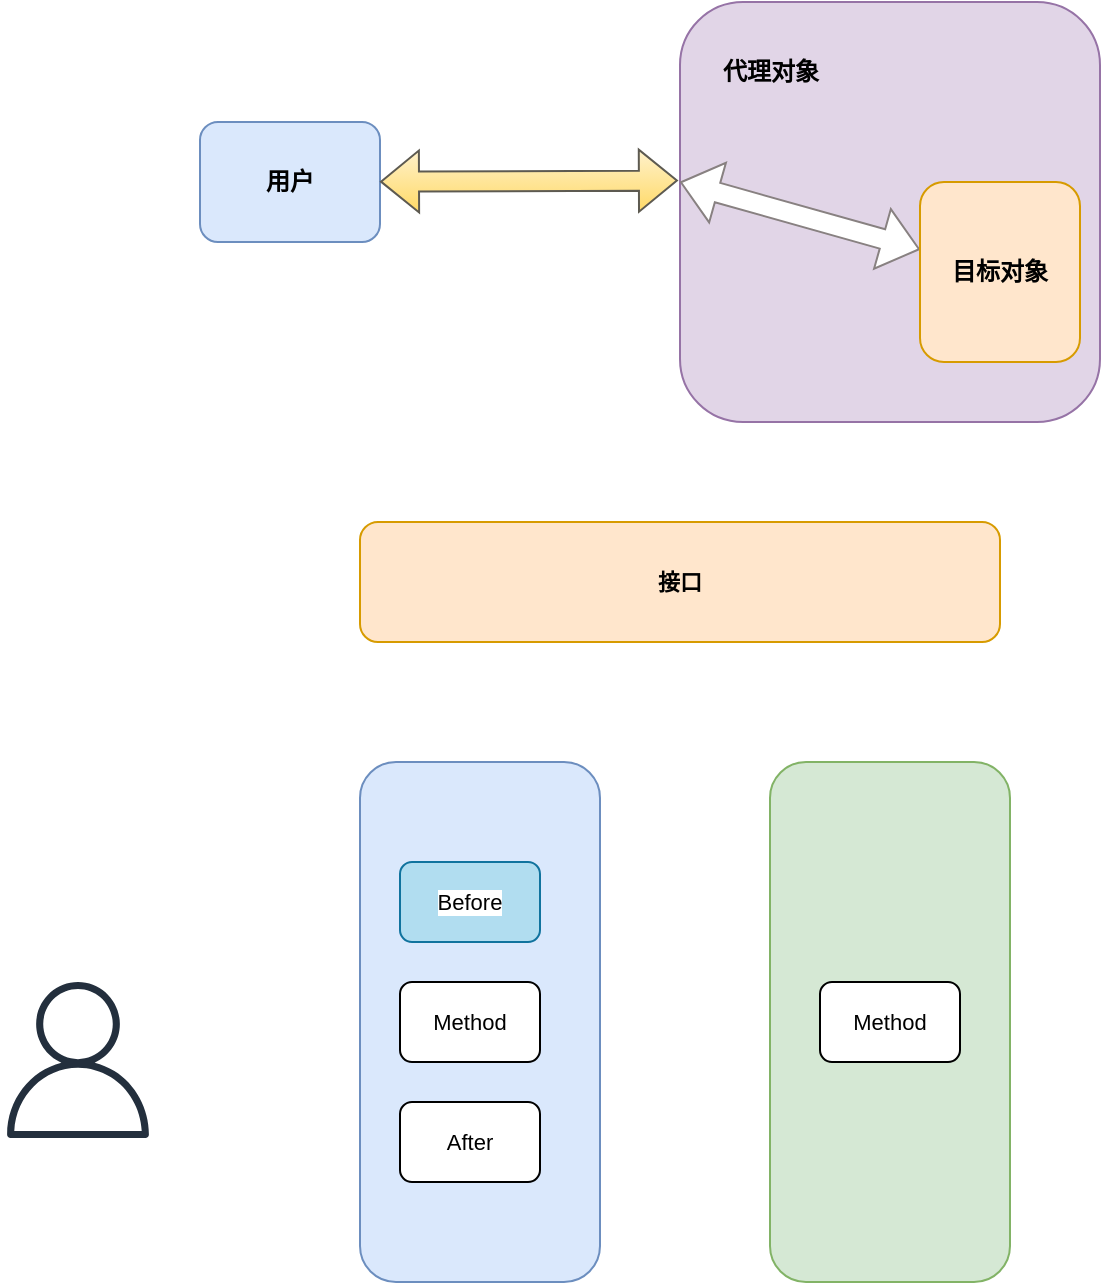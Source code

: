 <mxfile version="24.6.4" type="github">
  <diagram name="第 1 页" id="izIii_JESJJY3JAG5Sft">
    <mxGraphModel dx="842" dy="500" grid="1" gridSize="10" guides="1" tooltips="1" connect="1" arrows="1" fold="1" page="1" pageScale="1" pageWidth="827" pageHeight="1169" math="0" shadow="0">
      <root>
        <mxCell id="0" />
        <mxCell id="1" parent="0" />
        <mxCell id="vYFC1NBr9LwYnLEGRXNk-1" value="&lt;b&gt;用户&lt;/b&gt;" style="rounded=1;whiteSpace=wrap;html=1;fillColor=#dae8fc;strokeColor=#6c8ebf;" vertex="1" parent="1">
          <mxGeometry x="120" y="250" width="90" height="60" as="geometry" />
        </mxCell>
        <mxCell id="vYFC1NBr9LwYnLEGRXNk-2" value="&lt;p style=&quot;line-height: 100%;&quot;&gt;&lt;br&gt;&lt;/p&gt;" style="whiteSpace=wrap;html=1;aspect=fixed;align=left;fillColor=#e1d5e7;strokeColor=#9673a6;rounded=1;" vertex="1" parent="1">
          <mxGeometry x="360" y="190" width="210" height="210" as="geometry" />
        </mxCell>
        <mxCell id="vYFC1NBr9LwYnLEGRXNk-9" style="rounded=0;orthogonalLoop=1;jettySize=auto;html=1;shape=flexArrow;startArrow=block;strokeWidth=1;strokeColor=#888181;fillColor=default;endSize=6;gradientColor=none;arcSize=20;" edge="1" parent="1" source="vYFC1NBr9LwYnLEGRXNk-5">
          <mxGeometry relative="1" as="geometry">
            <mxPoint x="360" y="280" as="targetPoint" />
          </mxGeometry>
        </mxCell>
        <mxCell id="vYFC1NBr9LwYnLEGRXNk-5" value="&lt;b&gt;目标对象&lt;/b&gt;" style="rounded=1;whiteSpace=wrap;html=1;fillColor=#ffe6cc;strokeColor=#d79b00;" vertex="1" parent="1">
          <mxGeometry x="480" y="280" width="80" height="90" as="geometry" />
        </mxCell>
        <mxCell id="vYFC1NBr9LwYnLEGRXNk-6" value="&lt;b&gt;代理对象&lt;/b&gt;" style="text;html=1;align=center;verticalAlign=middle;resizable=0;points=[];autosize=1;strokeColor=none;fillColor=none;" vertex="1" parent="1">
          <mxGeometry x="370" y="210" width="70" height="30" as="geometry" />
        </mxCell>
        <mxCell id="vYFC1NBr9LwYnLEGRXNk-7" style="rounded=0;orthogonalLoop=1;jettySize=auto;html=1;entryX=-0.005;entryY=0.425;entryDx=0;entryDy=0;entryPerimeter=0;shape=flexArrow;shadow=0;endArrow=block;startArrow=block;fillColor=#fff2cc;strokeColor=#5d5a51;gradientColor=#ffd966;" edge="1" parent="1" source="vYFC1NBr9LwYnLEGRXNk-1" target="vYFC1NBr9LwYnLEGRXNk-2">
          <mxGeometry relative="1" as="geometry" />
        </mxCell>
        <mxCell id="vYFC1NBr9LwYnLEGRXNk-11" value="" style="sketch=0;outlineConnect=0;fontColor=#232F3E;gradientColor=none;fillColor=#232F3D;strokeColor=none;dashed=0;verticalLabelPosition=bottom;verticalAlign=top;align=center;html=1;fontSize=12;fontStyle=0;aspect=fixed;pointerEvents=1;shape=mxgraph.aws4.user;fontFamily=Helvetica;labelBackgroundColor=default;" vertex="1" parent="1">
          <mxGeometry x="20" y="680" width="78" height="78" as="geometry" />
        </mxCell>
        <mxCell id="vYFC1NBr9LwYnLEGRXNk-13" value="" style="rounded=1;whiteSpace=wrap;html=1;fontFamily=Helvetica;fontSize=11;labelBackgroundColor=default;fillColor=#dae8fc;strokeColor=#6c8ebf;" vertex="1" parent="1">
          <mxGeometry x="200" y="570" width="120" height="260" as="geometry" />
        </mxCell>
        <mxCell id="vYFC1NBr9LwYnLEGRXNk-15" value="Before" style="rounded=1;whiteSpace=wrap;html=1;fontFamily=Helvetica;fontSize=11;labelBackgroundColor=default;fillColor=#b1ddf0;strokeColor=#10739e;arcSize=15;fillStyle=auto;" vertex="1" parent="1">
          <mxGeometry x="220" y="620" width="70" height="40" as="geometry" />
        </mxCell>
        <mxCell id="vYFC1NBr9LwYnLEGRXNk-16" value="Method" style="rounded=1;whiteSpace=wrap;html=1;fontFamily=Helvetica;fontSize=11;fontColor=default;labelBackgroundColor=default;" vertex="1" parent="1">
          <mxGeometry x="220" y="680" width="70" height="40" as="geometry" />
        </mxCell>
        <mxCell id="vYFC1NBr9LwYnLEGRXNk-17" value="After" style="rounded=1;whiteSpace=wrap;html=1;fontFamily=Helvetica;fontSize=11;fontColor=default;labelBackgroundColor=default;" vertex="1" parent="1">
          <mxGeometry x="220" y="740" width="70" height="40" as="geometry" />
        </mxCell>
        <mxCell id="vYFC1NBr9LwYnLEGRXNk-18" value="" style="rounded=1;whiteSpace=wrap;html=1;fontFamily=Helvetica;fontSize=11;labelBackgroundColor=default;fillColor=#d5e8d4;strokeColor=#82b366;" vertex="1" parent="1">
          <mxGeometry x="405" y="570" width="120" height="260" as="geometry" />
        </mxCell>
        <mxCell id="vYFC1NBr9LwYnLEGRXNk-19" value="Method" style="rounded=1;whiteSpace=wrap;html=1;fontFamily=Helvetica;fontSize=11;fontColor=default;labelBackgroundColor=default;" vertex="1" parent="1">
          <mxGeometry x="430" y="680" width="70" height="40" as="geometry" />
        </mxCell>
        <mxCell id="vYFC1NBr9LwYnLEGRXNk-20" value="&lt;b&gt;接口&lt;/b&gt;" style="rounded=1;whiteSpace=wrap;html=1;fontFamily=Helvetica;fontSize=11;labelBackgroundColor=#ffe6cc;fillColor=#ffe6cc;strokeColor=#d79b00;" vertex="1" parent="1">
          <mxGeometry x="200" y="450" width="320" height="60" as="geometry" />
        </mxCell>
      </root>
    </mxGraphModel>
  </diagram>
</mxfile>
